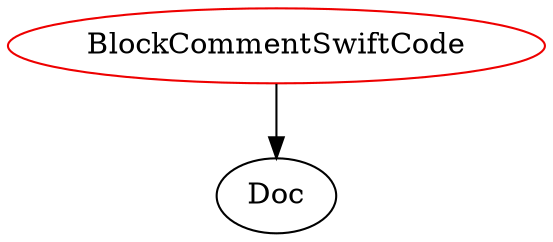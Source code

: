 digraph blockcommentswiftcode{
BlockCommentSwiftCode -> Doc;
BlockCommentSwiftCode	[shape=oval, color=red2, label="BlockCommentSwiftCode"];
}
